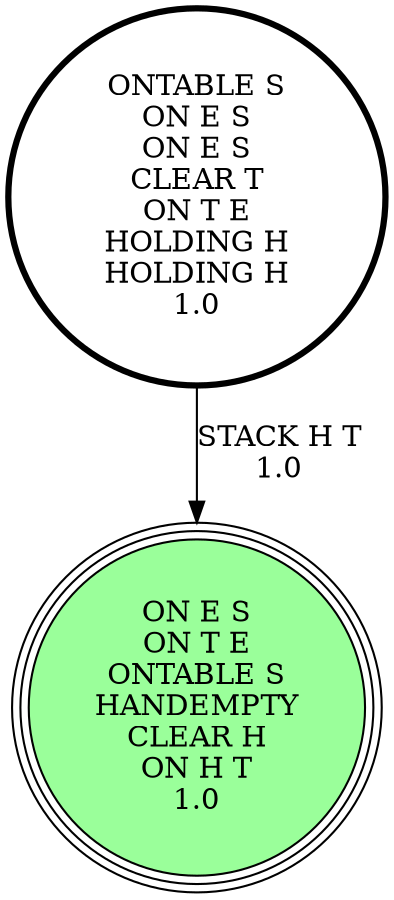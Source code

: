 digraph {
"ONTABLE S\nON E S\nON E S\nCLEAR T\nON T E\nHOLDING H\nHOLDING H\n1.0\n" -> "ON E S\nON T E\nONTABLE S\nHANDEMPTY\nCLEAR H\nON H T\n1.0\n"[label="STACK H T\n1.0\n"];
"ON E S\nON T E\nONTABLE S\nHANDEMPTY\nCLEAR H\nON H T\n1.0\n" [shape=circle, style=filled, fillcolor=palegreen1, peripheries=3];
"ON E S\nON T E\nONTABLE S\nHANDEMPTY\nCLEAR H\nON H T\n1.0\n" [shape=circle, style=filled, fillcolor=palegreen1, peripheries=3];
"ONTABLE S\nON E S\nON E S\nCLEAR T\nON T E\nHOLDING H\nHOLDING H\n1.0\n" [shape=circle, penwidth=3];
}
